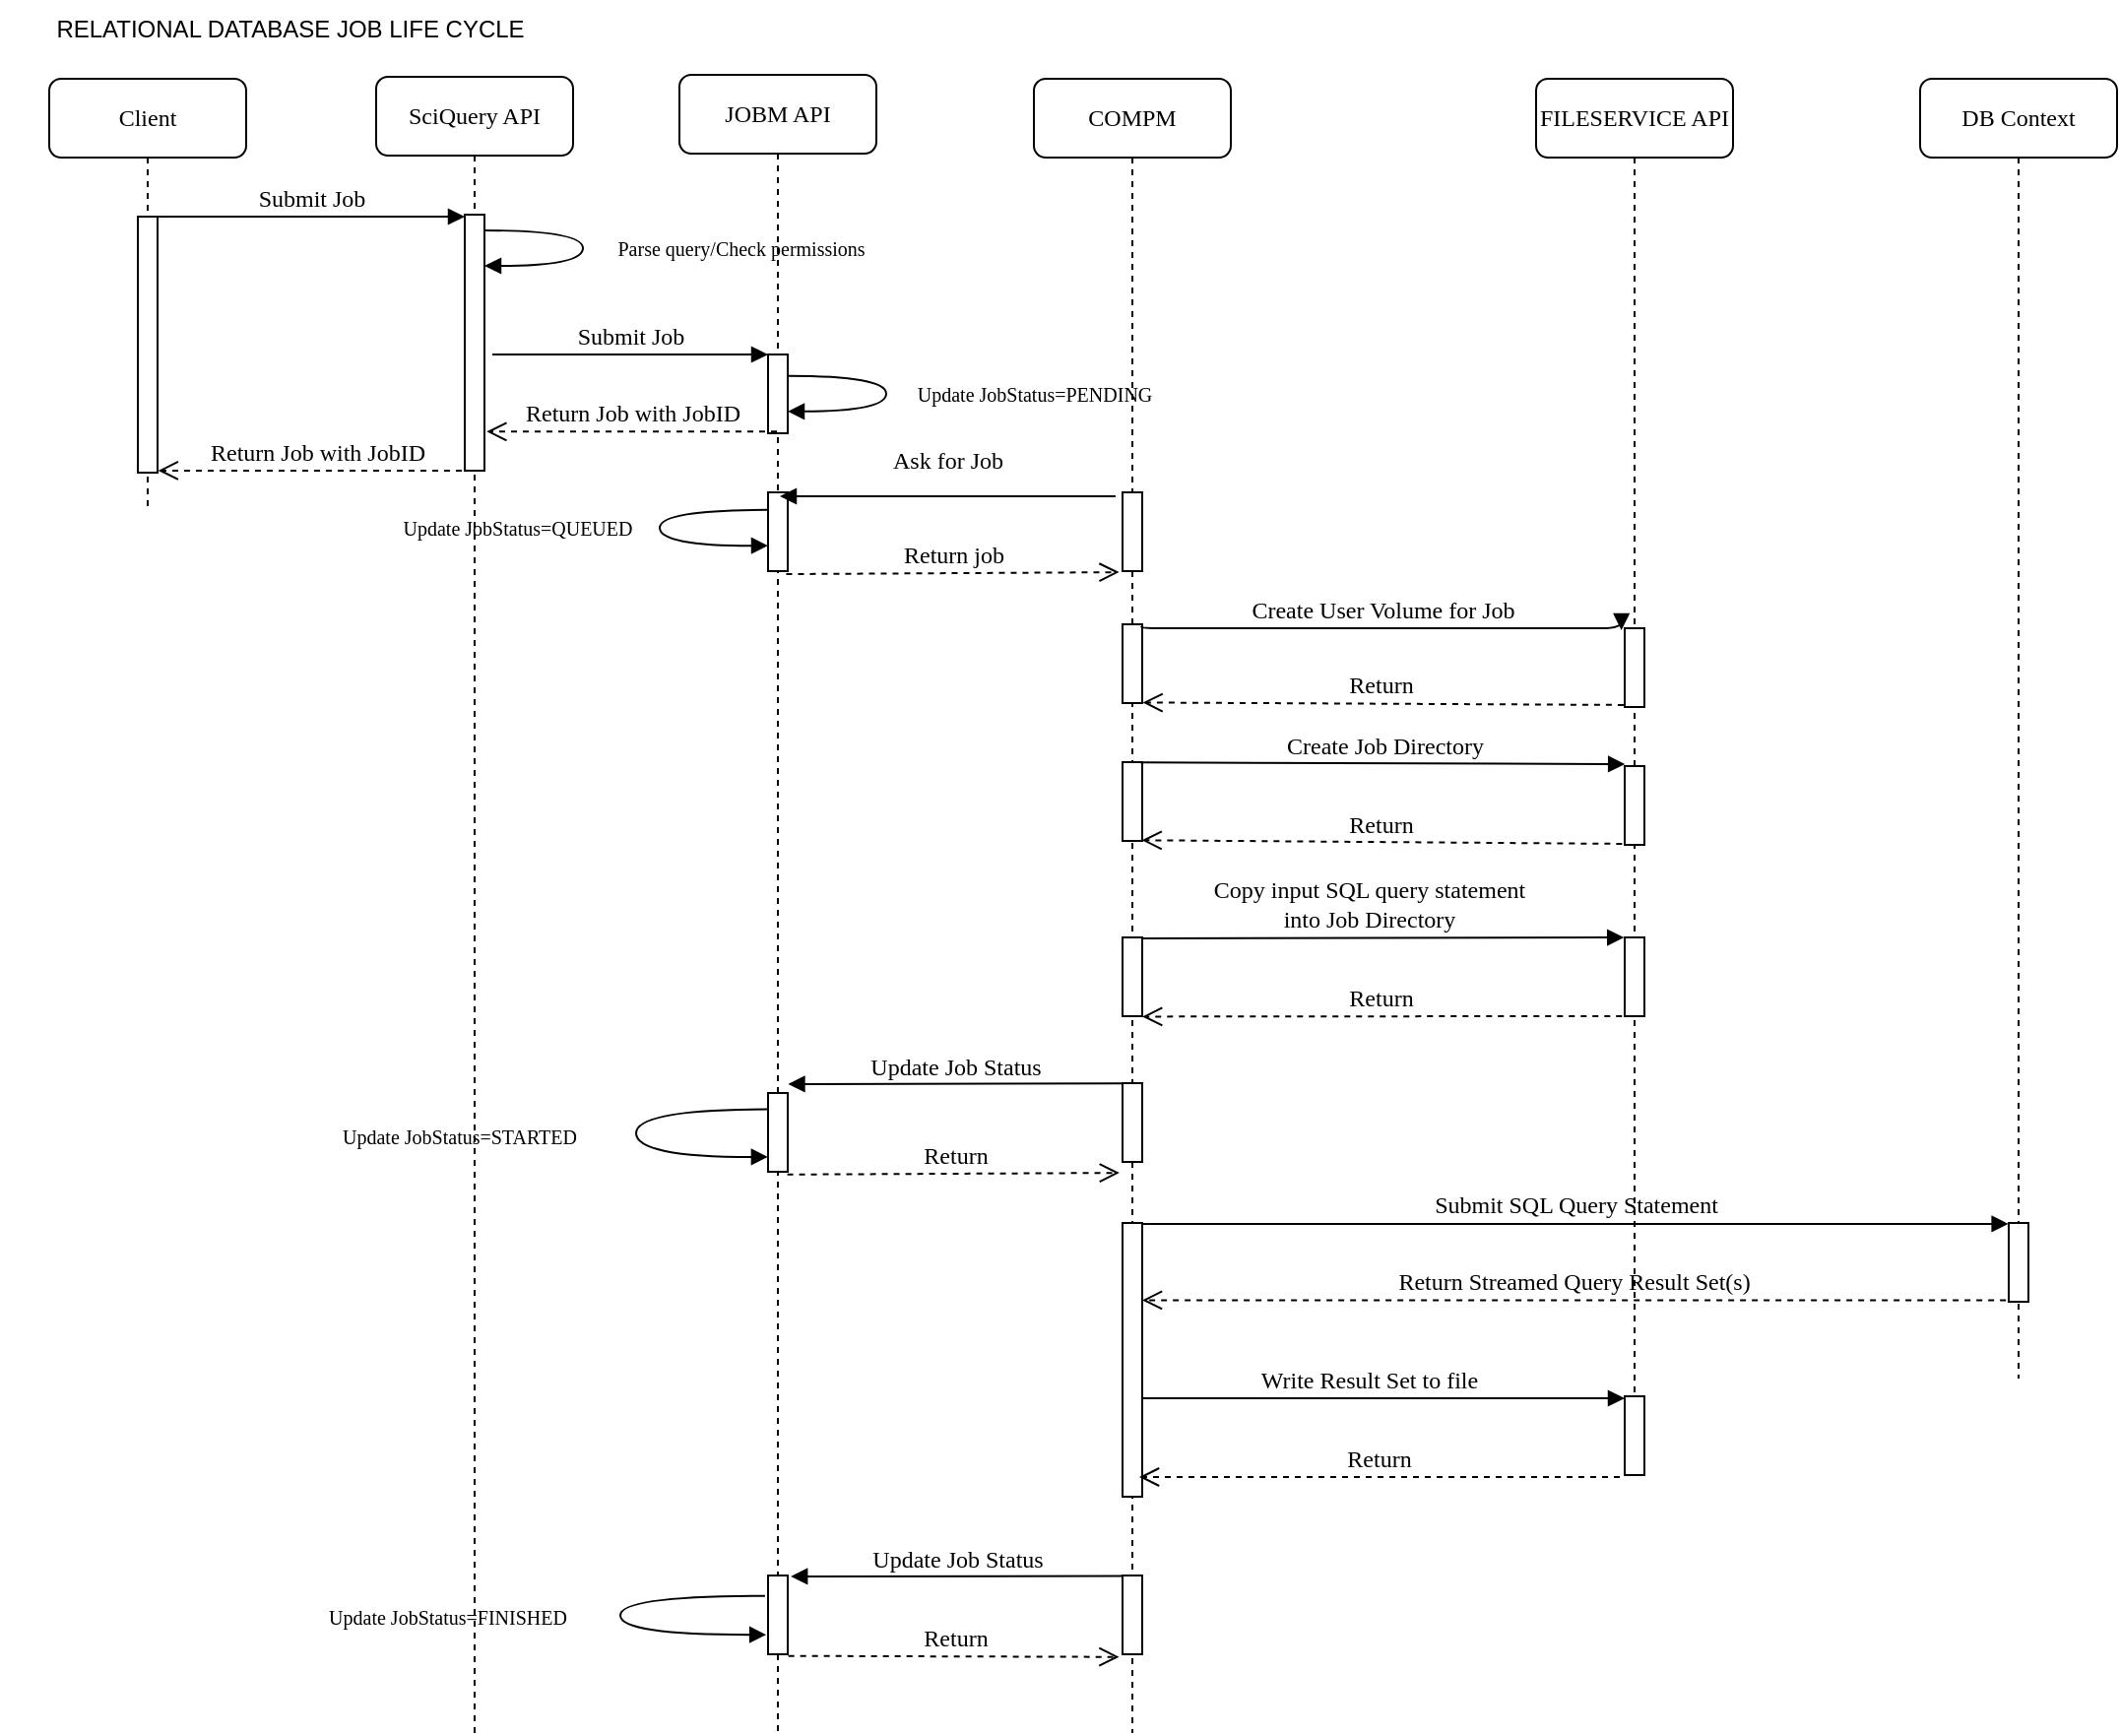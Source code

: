 <mxfile version="24.7.5">
  <diagram name="Page-1" id="13e1069c-82ec-6db2-03f1-153e76fe0fe0">
    <mxGraphModel dx="2709" dy="1181" grid="1" gridSize="10" guides="1" tooltips="1" connect="1" arrows="1" fold="1" page="1" pageScale="1" pageWidth="1100" pageHeight="850" background="none" math="0" shadow="0">
      <root>
        <mxCell id="0" />
        <mxCell id="1" parent="0" />
        <mxCell id="7baba1c4bc27f4b0-2" value="JOBM API" style="shape=umlLifeline;perimeter=lifelinePerimeter;whiteSpace=wrap;html=1;container=1;collapsible=0;recursiveResize=0;outlineConnect=0;rounded=1;shadow=0;comic=0;labelBackgroundColor=none;strokeWidth=1;fontFamily=Verdana;fontSize=12;align=center;" parent="1" vertex="1">
          <mxGeometry x="340" y="38" width="100" height="842" as="geometry" />
        </mxCell>
        <mxCell id="Ajs76ET3lNCicL8mS74R-9" value="" style="html=1;points=[];perimeter=orthogonalPerimeter;rounded=0;shadow=0;comic=0;labelBackgroundColor=none;strokeWidth=1;fontFamily=Verdana;fontSize=12;align=center;" parent="7baba1c4bc27f4b0-2" vertex="1">
          <mxGeometry x="45" y="212" width="10" height="40" as="geometry" />
        </mxCell>
        <mxCell id="7baba1c4bc27f4b0-28" value="" style="html=1;points=[];perimeter=orthogonalPerimeter;rounded=0;shadow=0;comic=0;labelBackgroundColor=none;strokeWidth=1;fontFamily=Verdana;fontSize=12;align=center;" parent="7baba1c4bc27f4b0-2" vertex="1">
          <mxGeometry x="45" y="517" width="10" height="40" as="geometry" />
        </mxCell>
        <mxCell id="Ajs76ET3lNCicL8mS74R-33" value="&lt;font style=&quot;font-size: 10px;&quot;&gt;Update JobStatus=STARTED&lt;/font&gt;" style="html=1;verticalAlign=bottom;endArrow=block;labelBackgroundColor=none;fontFamily=Verdana;fontSize=12;elbow=vertical;edgeStyle=orthogonalEdgeStyle;curved=1;entryX=-0.005;entryY=0.812;entryDx=0;entryDy=0;entryPerimeter=0;exitX=-0.051;exitY=0.207;exitDx=0;exitDy=0;exitPerimeter=0;" parent="7baba1c4bc27f4b0-2" source="7baba1c4bc27f4b0-28" target="7baba1c4bc27f4b0-28" edge="1">
          <mxGeometry x="0.126" y="-90" relative="1" as="geometry">
            <mxPoint x="44.5" y="526" as="sourcePoint" />
            <mxPoint x="40" y="550.0" as="targetPoint" />
            <Array as="points">
              <mxPoint x="-22" y="525" />
              <mxPoint x="-22" y="550" />
            </Array>
            <mxPoint as="offset" />
          </mxGeometry>
        </mxCell>
        <mxCell id="pAiwse839ieHdCImDUYN-1" value="" style="html=1;points=[];perimeter=orthogonalPerimeter;rounded=0;shadow=0;comic=0;labelBackgroundColor=none;strokeWidth=1;fontFamily=Verdana;fontSize=12;align=center;" parent="7baba1c4bc27f4b0-2" vertex="1">
          <mxGeometry x="45" y="142" width="10" height="40" as="geometry" />
        </mxCell>
        <mxCell id="Ajs76ET3lNCicL8mS74R-12" value="Ask for Job" style="html=1;verticalAlign=bottom;endArrow=block;labelBackgroundColor=none;fontFamily=Verdana;fontSize=12;edgeStyle=elbowEdgeStyle;elbow=vertical;" parent="7baba1c4bc27f4b0-2" edge="1">
          <mxGeometry y="-9" relative="1" as="geometry">
            <mxPoint x="221.5" y="214" as="sourcePoint" />
            <mxPoint x="51" y="214" as="targetPoint" />
            <mxPoint as="offset" />
            <Array as="points" />
          </mxGeometry>
        </mxCell>
        <mxCell id="7baba1c4bc27f4b0-39" value="&lt;font style=&quot;font-size: 10px;&quot;&gt;Update&amp;nbsp;&lt;/font&gt;&lt;span style=&quot;font-size: 10px; background-color: initial;&quot;&gt;JobStatus=PENDING&lt;/span&gt;" style="html=1;verticalAlign=bottom;endArrow=block;labelBackgroundColor=none;fontFamily=Verdana;fontSize=12;elbow=vertical;edgeStyle=orthogonalEdgeStyle;curved=1;entryX=0.003;entryY=0.704;entryPerimeter=0;entryDx=0;entryDy=0;" parent="7baba1c4bc27f4b0-2" edge="1">
          <mxGeometry x="0.151" y="-75" relative="1" as="geometry">
            <mxPoint x="55" y="152.92" as="sourcePoint" />
            <mxPoint x="55.03" y="171.08" as="targetPoint" />
            <Array as="points">
              <mxPoint x="105" y="152.92" />
              <mxPoint x="105" y="170.92" />
              <mxPoint x="55" y="170.92" />
            </Array>
            <mxPoint x="75" y="75" as="offset" />
          </mxGeometry>
        </mxCell>
        <mxCell id="pAiwse839ieHdCImDUYN-2" value="Submit Job" style="html=1;verticalAlign=bottom;endArrow=block;labelBackgroundColor=none;fontFamily=Verdana;fontSize=12;edgeStyle=elbowEdgeStyle;elbow=vertical;" parent="7baba1c4bc27f4b0-2" edge="1">
          <mxGeometry relative="1" as="geometry">
            <mxPoint x="-95" y="142" as="sourcePoint" />
            <mxPoint as="offset" />
            <mxPoint x="45" y="142" as="targetPoint" />
          </mxGeometry>
        </mxCell>
        <mxCell id="7baba1c4bc27f4b0-3" value="COMPM" style="shape=umlLifeline;perimeter=lifelinePerimeter;whiteSpace=wrap;html=1;container=1;collapsible=0;recursiveResize=0;outlineConnect=0;rounded=1;shadow=0;comic=0;labelBackgroundColor=none;strokeWidth=1;fontFamily=Verdana;fontSize=12;align=center;" parent="1" vertex="1">
          <mxGeometry x="520" y="40" width="100" height="840" as="geometry" />
        </mxCell>
        <mxCell id="Ajs76ET3lNCicL8mS74R-11" value="" style="html=1;points=[];perimeter=orthogonalPerimeter;rounded=0;shadow=0;comic=0;labelBackgroundColor=none;strokeWidth=1;fontFamily=Verdana;fontSize=12;align=center;" parent="7baba1c4bc27f4b0-3" vertex="1">
          <mxGeometry x="45" y="210" width="10" height="40" as="geometry" />
        </mxCell>
        <mxCell id="Ajs76ET3lNCicL8mS74R-22" value="" style="html=1;points=[];perimeter=orthogonalPerimeter;rounded=0;shadow=0;comic=0;labelBackgroundColor=none;strokeWidth=1;fontFamily=Verdana;fontSize=12;align=center;" parent="7baba1c4bc27f4b0-3" vertex="1">
          <mxGeometry x="45" y="277" width="10" height="40" as="geometry" />
        </mxCell>
        <mxCell id="Ajs76ET3lNCicL8mS74R-24" value="" style="html=1;points=[];perimeter=orthogonalPerimeter;rounded=0;shadow=0;comic=0;labelBackgroundColor=none;strokeWidth=1;fontFamily=Verdana;fontSize=12;align=center;" parent="7baba1c4bc27f4b0-3" vertex="1">
          <mxGeometry x="45" y="347" width="10" height="40" as="geometry" />
        </mxCell>
        <mxCell id="Ajs76ET3lNCicL8mS74R-28" value="" style="html=1;points=[];perimeter=orthogonalPerimeter;rounded=0;shadow=0;comic=0;labelBackgroundColor=none;strokeWidth=1;fontFamily=Verdana;fontSize=12;align=center;" parent="7baba1c4bc27f4b0-3" vertex="1">
          <mxGeometry x="45" y="436" width="10" height="40" as="geometry" />
        </mxCell>
        <mxCell id="7baba1c4bc27f4b0-22" value="" style="html=1;points=[];perimeter=orthogonalPerimeter;rounded=0;shadow=0;comic=0;labelBackgroundColor=none;strokeWidth=1;fontFamily=Verdana;fontSize=12;align=center;" parent="7baba1c4bc27f4b0-3" vertex="1">
          <mxGeometry x="45" y="581" width="10" height="139" as="geometry" />
        </mxCell>
        <mxCell id="7baba1c4bc27f4b0-37" value="" style="html=1;points=[];perimeter=orthogonalPerimeter;rounded=0;shadow=0;comic=0;labelBackgroundColor=none;strokeWidth=1;fontFamily=Verdana;fontSize=12;align=center;" parent="7baba1c4bc27f4b0-3" vertex="1">
          <mxGeometry x="45" y="510" width="10" height="40" as="geometry" />
        </mxCell>
        <mxCell id="Ajs76ET3lNCicL8mS74R-42" value="" style="html=1;points=[];perimeter=orthogonalPerimeter;rounded=0;shadow=0;comic=0;labelBackgroundColor=none;strokeWidth=1;fontFamily=Verdana;fontSize=12;align=center;" parent="7baba1c4bc27f4b0-3" vertex="1">
          <mxGeometry x="45" y="760" width="10" height="40" as="geometry" />
        </mxCell>
        <mxCell id="7baba1c4bc27f4b0-4" value="DB Context" style="shape=umlLifeline;perimeter=lifelinePerimeter;whiteSpace=wrap;html=1;container=1;collapsible=0;recursiveResize=0;outlineConnect=0;rounded=1;shadow=0;comic=0;labelBackgroundColor=none;strokeWidth=1;fontFamily=Verdana;fontSize=12;align=center;" parent="1" vertex="1">
          <mxGeometry x="970" y="40" width="100" height="660" as="geometry" />
        </mxCell>
        <mxCell id="Ajs76ET3lNCicL8mS74R-32" value="" style="html=1;points=[];perimeter=orthogonalPerimeter;rounded=0;shadow=0;comic=0;labelBackgroundColor=none;strokeWidth=1;fontFamily=Verdana;fontSize=12;align=center;" parent="7baba1c4bc27f4b0-4" vertex="1">
          <mxGeometry x="45" y="581" width="10" height="40" as="geometry" />
        </mxCell>
        <mxCell id="7baba1c4bc27f4b0-8" value="Client" style="shape=umlLifeline;perimeter=lifelinePerimeter;whiteSpace=wrap;html=1;container=1;collapsible=0;recursiveResize=0;outlineConnect=0;rounded=1;shadow=0;comic=0;labelBackgroundColor=none;strokeWidth=1;fontFamily=Verdana;fontSize=12;align=center;" parent="1" vertex="1">
          <mxGeometry x="20" y="40" width="100" height="220" as="geometry" />
        </mxCell>
        <mxCell id="7baba1c4bc27f4b0-9" value="" style="html=1;points=[];perimeter=orthogonalPerimeter;rounded=0;shadow=0;comic=0;labelBackgroundColor=none;strokeWidth=1;fontFamily=Verdana;fontSize=12;align=center;" parent="7baba1c4bc27f4b0-8" vertex="1">
          <mxGeometry x="45" y="70" width="10" height="130" as="geometry" />
        </mxCell>
        <mxCell id="7baba1c4bc27f4b0-27" value="Return Streamed Query Result Set(s)" style="html=1;verticalAlign=bottom;endArrow=open;dashed=1;endSize=8;exitX=-0.143;exitY=0.981;labelBackgroundColor=none;fontFamily=Verdana;fontSize=12;exitDx=0;exitDy=0;exitPerimeter=0;" parent="1" source="Ajs76ET3lNCicL8mS74R-32" target="7baba1c4bc27f4b0-22" edge="1">
          <mxGeometry relative="1" as="geometry">
            <mxPoint x="930" y="416" as="targetPoint" />
            <mxPoint x="1005" y="488.5" as="sourcePoint" />
          </mxGeometry>
        </mxCell>
        <mxCell id="7baba1c4bc27f4b0-29" value="Update Job Status" style="html=1;verticalAlign=bottom;endArrow=block;labelBackgroundColor=none;fontFamily=Verdana;fontSize=12;edgeStyle=elbowEdgeStyle;elbow=vertical;exitX=-0.003;exitY=0.004;exitDx=0;exitDy=0;exitPerimeter=0;entryX=1.022;entryY=0.012;entryDx=0;entryDy=0;entryPerimeter=0;" parent="1" edge="1">
          <mxGeometry relative="1" as="geometry">
            <mxPoint x="564.97" y="550.16" as="sourcePoint" />
            <mxPoint x="395.22" y="550.48" as="targetPoint" />
            <Array as="points" />
            <mxPoint as="offset" />
          </mxGeometry>
        </mxCell>
        <mxCell id="7baba1c4bc27f4b0-11" value="Submit Job" style="html=1;verticalAlign=bottom;endArrow=block;entryX=0;entryY=0;labelBackgroundColor=none;fontFamily=Verdana;fontSize=12;edgeStyle=elbowEdgeStyle;elbow=vertical;" parent="1" source="7baba1c4bc27f4b0-9" edge="1">
          <mxGeometry relative="1" as="geometry">
            <mxPoint x="220" y="190" as="sourcePoint" />
            <mxPoint as="offset" />
            <mxPoint x="231" y="110" as="targetPoint" />
          </mxGeometry>
        </mxCell>
        <mxCell id="Ajs76ET3lNCicL8mS74R-8" value="Return job" style="html=1;verticalAlign=bottom;endArrow=open;dashed=1;endSize=8;labelBackgroundColor=none;fontFamily=Verdana;fontSize=12;entryX=-0.171;entryY=1.014;entryDx=0;entryDy=0;entryPerimeter=0;exitX=0.924;exitY=1.038;exitDx=0;exitDy=0;exitPerimeter=0;" parent="1" source="Ajs76ET3lNCicL8mS74R-9" target="Ajs76ET3lNCicL8mS74R-11" edge="1">
          <mxGeometry x="0.006" relative="1" as="geometry">
            <mxPoint x="700" y="240" as="targetPoint" />
            <mxPoint x="420" y="240" as="sourcePoint" />
            <mxPoint as="offset" />
          </mxGeometry>
        </mxCell>
        <mxCell id="Ajs76ET3lNCicL8mS74R-17" value="FILESERVICE API" style="shape=umlLifeline;perimeter=lifelinePerimeter;whiteSpace=wrap;html=1;container=1;collapsible=0;recursiveResize=0;outlineConnect=0;rounded=1;shadow=0;comic=0;labelBackgroundColor=none;strokeWidth=1;fontFamily=Verdana;fontSize=12;align=center;" parent="1" vertex="1">
          <mxGeometry x="775" y="40" width="100" height="700" as="geometry" />
        </mxCell>
        <mxCell id="Ajs76ET3lNCicL8mS74R-18" value="" style="html=1;points=[];perimeter=orthogonalPerimeter;rounded=0;shadow=0;comic=0;labelBackgroundColor=none;strokeWidth=1;fontFamily=Verdana;fontSize=12;align=center;" parent="Ajs76ET3lNCicL8mS74R-17" vertex="1">
          <mxGeometry x="45" y="279" width="10" height="40" as="geometry" />
        </mxCell>
        <mxCell id="Ajs76ET3lNCicL8mS74R-25" value="" style="html=1;points=[];perimeter=orthogonalPerimeter;rounded=0;shadow=0;comic=0;labelBackgroundColor=none;strokeWidth=1;fontFamily=Verdana;fontSize=12;align=center;" parent="Ajs76ET3lNCicL8mS74R-17" vertex="1">
          <mxGeometry x="45" y="349" width="10" height="40" as="geometry" />
        </mxCell>
        <mxCell id="pAiwse839ieHdCImDUYN-9" value="" style="html=1;points=[];perimeter=orthogonalPerimeter;rounded=0;shadow=0;comic=0;labelBackgroundColor=none;strokeWidth=1;fontFamily=Verdana;fontSize=12;align=center;" parent="Ajs76ET3lNCicL8mS74R-17" vertex="1">
          <mxGeometry x="45" y="669" width="10" height="40" as="geometry" />
        </mxCell>
        <mxCell id="Ajs76ET3lNCicL8mS74R-21" value="RELATIONAL DATABASE JOB LIFE CYCLE" style="text;strokeColor=none;align=center;fillColor=none;html=1;verticalAlign=middle;whiteSpace=wrap;rounded=0;" parent="1" vertex="1">
          <mxGeometry x="-5" width="295" height="30" as="geometry" />
        </mxCell>
        <mxCell id="Ajs76ET3lNCicL8mS74R-23" value="Create User Volume for Job" style="html=1;verticalAlign=bottom;endArrow=block;labelBackgroundColor=none;fontFamily=Verdana;fontSize=12;edgeStyle=elbowEdgeStyle;elbow=vertical;entryX=-0.167;entryY=0.025;entryDx=0;entryDy=0;entryPerimeter=0;exitX=0.967;exitY=0.025;exitDx=0;exitDy=0;exitPerimeter=0;" parent="1" source="Ajs76ET3lNCicL8mS74R-22" target="Ajs76ET3lNCicL8mS74R-18" edge="1">
          <mxGeometry relative="1" as="geometry">
            <mxPoint x="580" y="250" as="sourcePoint" />
            <mxPoint x="790" y="250" as="targetPoint" />
            <mxPoint as="offset" />
          </mxGeometry>
        </mxCell>
        <mxCell id="Ajs76ET3lNCicL8mS74R-26" value="Create Job Directory" style="html=1;verticalAlign=bottom;endArrow=block;labelBackgroundColor=none;fontFamily=Verdana;fontSize=12;edgeStyle=elbowEdgeStyle;elbow=vertical;entryX=0.009;entryY=-0.008;entryDx=0;entryDy=0;entryPerimeter=0;exitX=0.92;exitY=0.003;exitDx=0;exitDy=0;exitPerimeter=0;" parent="1" source="Ajs76ET3lNCicL8mS74R-24" target="Ajs76ET3lNCicL8mS74R-25" edge="1">
          <mxGeometry x="0.007" relative="1" as="geometry">
            <mxPoint x="640" y="480" as="sourcePoint" />
            <mxPoint x="803.75" y="309.6" as="targetPoint" />
            <mxPoint as="offset" />
          </mxGeometry>
        </mxCell>
        <mxCell id="Ajs76ET3lNCicL8mS74R-30" value="Copy input SQL query statement&lt;div&gt;into Job Directory&lt;/div&gt;" style="html=1;verticalAlign=bottom;endArrow=block;labelBackgroundColor=none;fontFamily=Verdana;fontSize=12;edgeStyle=elbowEdgeStyle;elbow=vertical;entryX=-0.04;entryY=0;entryDx=0;entryDy=0;entryPerimeter=0;exitX=1.008;exitY=0.012;exitDx=0;exitDy=0;exitPerimeter=0;" parent="1" source="Ajs76ET3lNCicL8mS74R-28" target="Ajs76ET3lNCicL8mS74R-29" edge="1">
          <mxGeometry x="-0.062" relative="1" as="geometry">
            <mxPoint x="575" y="370" as="sourcePoint" />
            <mxPoint x="798" y="370" as="targetPoint" />
            <mxPoint as="offset" />
          </mxGeometry>
        </mxCell>
        <mxCell id="Ajs76ET3lNCicL8mS74R-31" value="Submit SQL Query Statement" style="html=1;verticalAlign=bottom;endArrow=block;entryX=-0.019;entryY=0.011;labelBackgroundColor=none;fontFamily=Verdana;fontSize=12;edgeStyle=elbowEdgeStyle;elbow=horizontal;entryDx=0;entryDy=0;entryPerimeter=0;exitX=1.01;exitY=0.004;exitDx=0;exitDy=0;exitPerimeter=0;" parent="1" source="7baba1c4bc27f4b0-22" target="Ajs76ET3lNCicL8mS74R-32" edge="1">
          <mxGeometry relative="1" as="geometry">
            <mxPoint x="570" y="430" as="sourcePoint" />
            <mxPoint x="840" y="430" as="targetPoint" />
          </mxGeometry>
        </mxCell>
        <mxCell id="Ajs76ET3lNCicL8mS74R-29" value="" style="html=1;points=[];perimeter=orthogonalPerimeter;rounded=0;shadow=0;comic=0;labelBackgroundColor=none;strokeWidth=1;fontFamily=Verdana;fontSize=12;align=center;" parent="1" vertex="1">
          <mxGeometry x="820" y="476" width="10" height="40" as="geometry" />
        </mxCell>
        <mxCell id="Ajs76ET3lNCicL8mS74R-58" value="Return" style="html=1;verticalAlign=bottom;endArrow=open;dashed=1;endSize=8;labelBackgroundColor=none;fontFamily=Verdana;fontSize=12;entryX=1.027;entryY=0.993;entryDx=0;entryDy=0;entryPerimeter=0;exitX=-0.054;exitY=0.974;exitDx=0;exitDy=0;exitPerimeter=0;" parent="1" source="Ajs76ET3lNCicL8mS74R-18" target="Ajs76ET3lNCicL8mS74R-22" edge="1">
          <mxGeometry x="0.006" relative="1" as="geometry">
            <mxPoint x="570" y="361" as="targetPoint" />
            <mxPoint x="802" y="360" as="sourcePoint" />
            <mxPoint as="offset" />
          </mxGeometry>
        </mxCell>
        <mxCell id="Ajs76ET3lNCicL8mS74R-59" value="Return" style="html=1;verticalAlign=bottom;endArrow=open;dashed=1;endSize=8;labelBackgroundColor=none;fontFamily=Verdana;fontSize=12;entryX=0.981;entryY=0.991;entryDx=0;entryDy=0;entryPerimeter=0;exitX=-0.132;exitY=0.987;exitDx=0;exitDy=0;exitPerimeter=0;" parent="1" source="Ajs76ET3lNCicL8mS74R-25" target="Ajs76ET3lNCicL8mS74R-24" edge="1">
          <mxGeometry x="0.006" relative="1" as="geometry">
            <mxPoint x="586" y="420" as="targetPoint" />
            <mxPoint x="830" y="421" as="sourcePoint" />
            <mxPoint as="offset" />
          </mxGeometry>
        </mxCell>
        <mxCell id="Ajs76ET3lNCicL8mS74R-60" value="Return" style="html=1;verticalAlign=bottom;endArrow=open;dashed=1;endSize=8;labelBackgroundColor=none;fontFamily=Verdana;fontSize=12;entryX=1.007;entryY=1.005;entryDx=0;entryDy=0;entryPerimeter=0;exitX=-0.137;exitY=0.999;exitDx=0;exitDy=0;exitPerimeter=0;" parent="1" source="Ajs76ET3lNCicL8mS74R-29" target="Ajs76ET3lNCicL8mS74R-28" edge="1">
          <mxGeometry x="0.006" relative="1" as="geometry">
            <mxPoint x="550" y="480" as="targetPoint" />
            <mxPoint x="794" y="481" as="sourcePoint" />
            <mxPoint as="offset" />
          </mxGeometry>
        </mxCell>
        <mxCell id="Ajs76ET3lNCicL8mS74R-64" value="Return" style="html=1;verticalAlign=bottom;endArrow=open;dashed=1;endSize=8;labelBackgroundColor=none;fontFamily=Verdana;fontSize=12;entryX=-0.156;entryY=1.014;entryDx=0;entryDy=0;entryPerimeter=0;exitX=0.978;exitY=1.01;exitDx=0;exitDy=0;exitPerimeter=0;" parent="1" edge="1">
          <mxGeometry x="0.006" relative="1" as="geometry">
            <mxPoint x="563.44" y="595.56" as="targetPoint" />
            <mxPoint x="394.78" y="596.4" as="sourcePoint" />
            <mxPoint as="offset" />
          </mxGeometry>
        </mxCell>
        <mxCell id="Ajs76ET3lNCicL8mS74R-69" value="&lt;span style=&quot;color: rgba(0, 0, 0, 0); font-family: monospace; font-size: 0px; text-align: start;&quot;&gt;%3CmxGraphModel%3E%3Croot%3E%3CmxCell%20id%3D%220%22%2F%3E%3CmxCell%20id%3D%221%22%20parent%3D%220%22%2F%3E%3CmxCell%20id%3D%222%22%20value%3D%22%26lt%3Bspan%20style%3D%26quot%3Bcolor%3A%20rgb(240%2C%20240%2C%20240)%3B%20font-family%3A%20Helvetica%3B%20font-size%3A%2012px%3B%20font-style%3A%20normal%3B%20font-variant-ligatures%3A%20normal%3B%20font-variant-caps%3A%20normal%3B%20font-weight%3A%20400%3B%20letter-spacing%3A%20normal%3B%20orphans%3A%202%3B%20text-align%3A%20center%3B%20text-indent%3A%200px%3B%20text-transform%3A%20none%3B%20widows%3A%202%3B%20word-spacing%3A%200px%3B%20-webkit-text-stroke-width%3A%200px%3B%20white-space%3A%20nowrap%3B%20background-color%3A%20rgb(27%2C%2029%2C%2030)%3B%20text-decoration-thickness%3A%20initial%3B%20text-decoration-style%3A%20initial%3B%20text-decoration-color%3A%20initial%3B%20display%3A%20inline%20!important%3B%20float%3A%20none%3B%26quot%3B%26gt%3B%5B%20isCanceled%20%26amp%3Bamp%3B%26amp%3Bamp%3B%20JobStatus%20%26amp%3Blt%3B%20FINISHED%20%5D%26lt%3B%2Fspan%26gt%3B%22%20style%3D%22text%3BwhiteSpace%3Dwrap%3Bhtml%3D1%3B%22%20vertex%3D%221%22%20parent%3D%221%22%3E%3CmxGeometry%20x%3D%2250%22%20y%3D%22800%22%20width%3D%22240%22%20height%3D%2230%22%20as%3D%22geometry%22%2F%3E%3C%2FmxCell%3E%3C%2Froot%3E%3C%2FmxGraphModel%3E&lt;/span&gt;&lt;span style=&quot;color: rgba(0, 0, 0, 0); font-family: monospace; font-size: 0px; text-align: start;&quot;&gt;%3CmxGraphModel%3E%3Croot%3E%3CmxCell%20id%3D%220%22%2F%3E%3CmxCell%20id%3D%221%22%20parent%3D%220%22%2F%3E%3CmxCell%20id%3D%222%22%20value%3D%22%26lt%3Bspan%20style%3D%26quot%3Bcolor%3A%20rgb(240%2C%20240%2C%20240)%3B%20font-family%3A%20Helvetica%3B%20font-size%3A%2012px%3B%20font-style%3A%20normal%3B%20font-variant-ligatures%3A%20normal%3B%20font-variant-caps%3A%20normal%3B%20font-weight%3A%20400%3B%20letter-spacing%3A%20normal%3B%20orphans%3A%202%3B%20text-align%3A%20center%3B%20text-indent%3A%200px%3B%20text-transform%3A%20none%3B%20widows%3A%202%3B%20word-spacing%3A%200px%3B%20-webkit-text-stroke-width%3A%200px%3B%20white-space%3A%20nowrap%3B%20background-color%3A%20rgb(27%2C%2029%2C%2030)%3B%20text-decoration-thickness%3A%20initial%3B%20text-decoration-style%3A%20initial%3B%20text-decoration-color%3A%20initial%3B%20display%3A%20inline%20!important%3B%20float%3A%20none%3B%26quot%3B%26gt%3B%5B%20isCanceled%20%26amp%3Bamp%3B%26amp%3Bamp%3B%20JobStatus%20%26amp%3Blt%3B%20FINISHED%20%5D%26lt%3B%2Fspan%26gt%3B%22%20style%3D%22text%3BwhiteSpace%3Dwrap%3Bhtml%3D1%3B%22%20vertex%3D%221%22%20parent%3D%221%22%3E%3CmxGeometry%20x%3D%2250%22%20y%3D%22800%22%20width%3D%22240%22%20height%3D%2230%22%20as%3D%22geometry%22%2F%3E%3C%2FmxCell%3E%3C%2Froot%3E%3C%2FmxGraphModel%3E&lt;/span&gt;" style="html=1;points=[];perimeter=orthogonalPerimeter;rounded=0;shadow=0;comic=0;labelBackgroundColor=none;strokeWidth=1;fontFamily=Verdana;fontSize=12;align=center;" parent="1" vertex="1">
          <mxGeometry x="385" y="800" width="10" height="40" as="geometry" />
        </mxCell>
        <mxCell id="Ajs76ET3lNCicL8mS74R-70" value="Update Job Status" style="html=1;verticalAlign=bottom;endArrow=block;labelBackgroundColor=none;fontFamily=Verdana;fontSize=12;edgeStyle=elbowEdgeStyle;elbow=vertical;exitX=-0.023;exitY=0.007;exitDx=0;exitDy=0;exitPerimeter=0;entryX=1.159;entryY=0.014;entryDx=0;entryDy=0;entryPerimeter=0;" parent="1" source="Ajs76ET3lNCicL8mS74R-42" target="Ajs76ET3lNCicL8mS74R-69" edge="1">
          <mxGeometry relative="1" as="geometry">
            <mxPoint x="554.97" y="880" as="sourcePoint" />
            <mxPoint x="350" y="880" as="targetPoint" />
            <Array as="points" />
            <mxPoint as="offset" />
          </mxGeometry>
        </mxCell>
        <mxCell id="Ajs76ET3lNCicL8mS74R-71" value="&lt;font style=&quot;font-size: 10px;&quot;&gt;Update JobStatus=FINISHED&lt;/font&gt;" style="html=1;verticalAlign=bottom;endArrow=block;labelBackgroundColor=none;fontFamily=Verdana;fontSize=12;elbow=vertical;edgeStyle=orthogonalEdgeStyle;curved=1;entryX=-0.092;entryY=0.752;entryPerimeter=0;entryDx=0;entryDy=0;exitX=-0.154;exitY=0.26;exitDx=0;exitDy=0;exitPerimeter=0;" parent="1" source="Ajs76ET3lNCicL8mS74R-69" target="Ajs76ET3lNCicL8mS74R-69" edge="1">
          <mxGeometry x="0.135" y="90" relative="1" as="geometry">
            <mxPoint x="322" y="889.99" as="sourcePoint" />
            <mxPoint x="322" y="909.99" as="targetPoint" />
            <Array as="points">
              <mxPoint x="310" y="810" />
              <mxPoint x="310" y="830" />
            </Array>
            <mxPoint x="-90" y="90" as="offset" />
          </mxGeometry>
        </mxCell>
        <mxCell id="Ajs76ET3lNCicL8mS74R-72" value="Return" style="html=1;verticalAlign=bottom;endArrow=open;dashed=1;endSize=8;labelBackgroundColor=none;fontFamily=Verdana;fontSize=12;entryX=-0.174;entryY=1.034;entryDx=0;entryDy=0;entryPerimeter=0;exitX=1.033;exitY=1.021;exitDx=0;exitDy=0;exitPerimeter=0;" parent="1" source="Ajs76ET3lNCicL8mS74R-69" target="Ajs76ET3lNCicL8mS74R-42" edge="1">
          <mxGeometry x="0.006" relative="1" as="geometry">
            <mxPoint x="563" y="930" as="targetPoint" />
            <mxPoint x="332" y="931" as="sourcePoint" />
            <mxPoint as="offset" />
          </mxGeometry>
        </mxCell>
        <mxCell id="gzHx7ebPS2iAyAGzJXX2-10" value="SciQuery API" style="shape=umlLifeline;perimeter=lifelinePerimeter;whiteSpace=wrap;html=1;container=1;collapsible=0;recursiveResize=0;outlineConnect=0;rounded=1;shadow=0;comic=0;labelBackgroundColor=none;strokeWidth=1;fontFamily=Verdana;fontSize=12;align=center;" parent="1" vertex="1">
          <mxGeometry x="186" y="39" width="100" height="841" as="geometry" />
        </mxCell>
        <mxCell id="pAiwse839ieHdCImDUYN-4" value="" style="html=1;points=[];perimeter=orthogonalPerimeter;rounded=0;shadow=0;comic=0;labelBackgroundColor=none;strokeWidth=1;fontFamily=Verdana;fontSize=12;align=center;" parent="gzHx7ebPS2iAyAGzJXX2-10" vertex="1">
          <mxGeometry x="45" y="70" width="10" height="130" as="geometry" />
        </mxCell>
        <mxCell id="pAiwse839ieHdCImDUYN-6" value="&lt;font style=&quot;font-size: 10px;&quot;&gt;&amp;nbsp; &amp;nbsp; Parse query/&lt;/font&gt;&lt;span style=&quot;font-size: 10px;&quot;&gt;Check permissions&lt;/span&gt;" style="html=1;verticalAlign=bottom;endArrow=block;labelBackgroundColor=none;fontFamily=Verdana;fontSize=12;elbow=vertical;edgeStyle=orthogonalEdgeStyle;curved=1;entryX=0.003;entryY=0.704;entryPerimeter=0;entryDx=0;entryDy=0;" parent="gzHx7ebPS2iAyAGzJXX2-10" edge="1">
          <mxGeometry x="0.151" y="75" relative="1" as="geometry">
            <mxPoint x="55" y="78" as="sourcePoint" />
            <mxPoint x="55.03" y="96.16" as="targetPoint" />
            <Array as="points">
              <mxPoint x="105" y="78" />
              <mxPoint x="105" y="96" />
              <mxPoint x="55" y="96" />
            </Array>
            <mxPoint x="75" y="-75" as="offset" />
          </mxGeometry>
        </mxCell>
        <mxCell id="Ajs76ET3lNCicL8mS74R-6" value="Return Job with JobID" style="html=1;verticalAlign=bottom;endArrow=open;dashed=1;endSize=8;labelBackgroundColor=none;fontFamily=Verdana;fontSize=12;entryX=1.035;entryY=0.992;entryDx=0;entryDy=0;entryPerimeter=0;" parent="1" source="gzHx7ebPS2iAyAGzJXX2-10" target="7baba1c4bc27f4b0-9" edge="1">
          <mxGeometry x="-0.001" relative="1" as="geometry">
            <mxPoint x="140" y="149" as="targetPoint" />
            <mxPoint x="395" y="149" as="sourcePoint" />
            <mxPoint as="offset" />
          </mxGeometry>
        </mxCell>
        <mxCell id="Ajs76ET3lNCicL8mS74R-16" value="&lt;font style=&quot;font-size: 10px;&quot;&gt;Update JobStatus=QUEUED&amp;nbsp; &amp;nbsp; &amp;nbsp; &amp;nbsp; &amp;nbsp;&amp;nbsp;&lt;/font&gt;" style="html=1;verticalAlign=bottom;endArrow=block;labelBackgroundColor=none;fontFamily=Verdana;fontSize=12;elbow=vertical;edgeStyle=orthogonalEdgeStyle;curved=1;entryX=0.003;entryY=0.704;entryPerimeter=0;entryDx=0;entryDy=0;" parent="1" edge="1">
          <mxGeometry x="0.142" y="-60" relative="1" as="geometry">
            <mxPoint x="384.97" y="258.93" as="sourcePoint" />
            <mxPoint x="385" y="277.09" as="targetPoint" />
            <Array as="points">
              <mxPoint x="330" y="258.99" />
              <mxPoint x="330" y="276.99" />
            </Array>
            <mxPoint x="-60" y="-60" as="offset" />
          </mxGeometry>
        </mxCell>
        <mxCell id="pAiwse839ieHdCImDUYN-5" value="Return Job with JobID" style="html=1;verticalAlign=bottom;endArrow=open;dashed=1;endSize=8;labelBackgroundColor=none;fontFamily=Verdana;fontSize=12;entryX=1.114;entryY=0.755;entryDx=0;entryDy=0;entryPerimeter=0;" parent="1" edge="1">
          <mxGeometry x="-0.001" relative="1" as="geometry">
            <mxPoint x="242.14" y="219.15" as="targetPoint" />
            <mxPoint x="389.5" y="219.15" as="sourcePoint" />
            <mxPoint as="offset" />
          </mxGeometry>
        </mxCell>
        <mxCell id="pAiwse839ieHdCImDUYN-10" value="Write Result Set to file" style="html=1;verticalAlign=bottom;endArrow=block;labelBackgroundColor=none;fontFamily=Verdana;fontSize=12;edgeStyle=elbowEdgeStyle;elbow=vertical;entryX=-0.04;entryY=0;entryDx=0;entryDy=0;entryPerimeter=0;exitX=1.008;exitY=0.012;exitDx=0;exitDy=0;exitPerimeter=0;" parent="1" edge="1">
          <mxGeometry x="-0.062" relative="1" as="geometry">
            <mxPoint x="575" y="710" as="sourcePoint" />
            <mxPoint x="820" y="710" as="targetPoint" />
            <mxPoint as="offset" />
          </mxGeometry>
        </mxCell>
        <mxCell id="pAiwse839ieHdCImDUYN-11" value="Return" style="html=1;verticalAlign=bottom;endArrow=open;dashed=1;endSize=8;labelBackgroundColor=none;fontFamily=Verdana;fontSize=12;entryX=1.007;entryY=1.005;entryDx=0;entryDy=0;entryPerimeter=0;exitX=-0.137;exitY=0.999;exitDx=0;exitDy=0;exitPerimeter=0;" parent="1" edge="1">
          <mxGeometry x="0.006" relative="1" as="geometry">
            <mxPoint x="573.5" y="750" as="targetPoint" />
            <mxPoint x="817.5" y="750" as="sourcePoint" />
            <mxPoint as="offset" />
          </mxGeometry>
        </mxCell>
      </root>
    </mxGraphModel>
  </diagram>
</mxfile>
